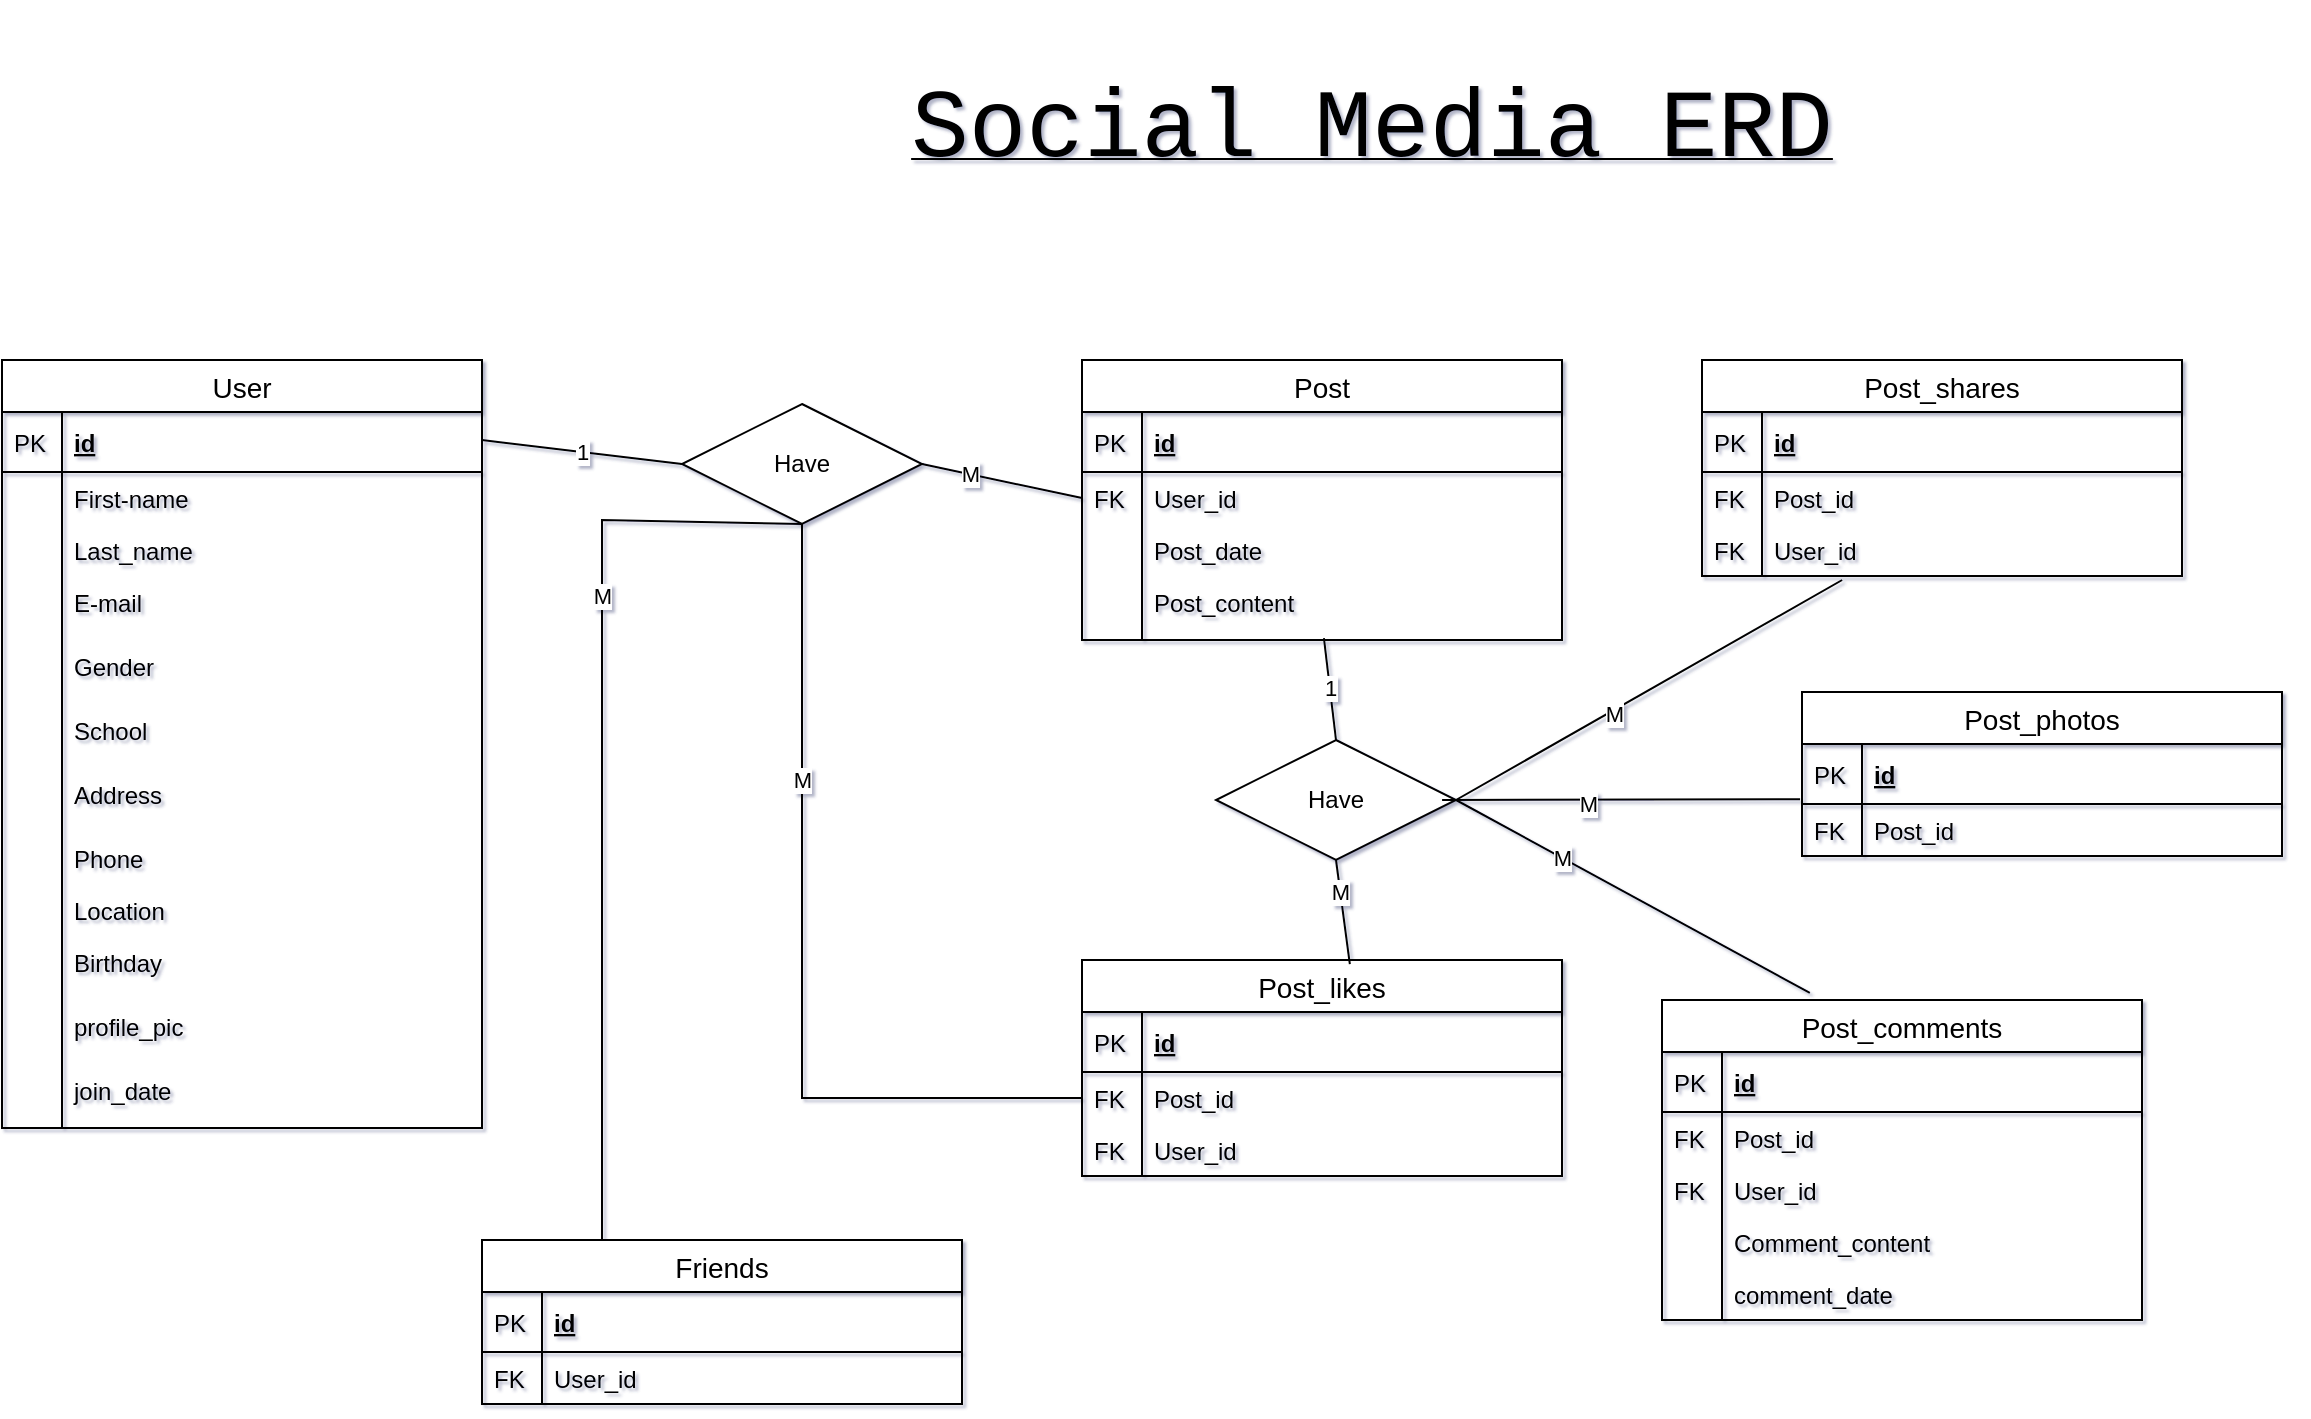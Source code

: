 <mxfile>
    <diagram id="C5RBs43oDa-KdzZeNtuy" name="Page-1">
        <mxGraphModel dx="752" dy="461" grid="1" gridSize="10" guides="1" tooltips="1" connect="1" arrows="1" fold="1" page="1" pageScale="1" pageWidth="1654" pageHeight="1169" background="none" math="0" shadow="1">
            <root>
                <mxCell id="WIyWlLk6GJQsqaUBKTNV-0"/>
                <mxCell id="WIyWlLk6GJQsqaUBKTNV-1" parent="WIyWlLk6GJQsqaUBKTNV-0"/>
                <mxCell id="cUH7ViAE487IHyMhnCrd-24" value="&lt;font style=&quot;font-size: 48px&quot; face=&quot;Courier New&quot;&gt;Social Media ERD&lt;/font&gt;" style="text;html=1;strokeColor=none;fillColor=none;align=center;verticalAlign=middle;whiteSpace=wrap;rounded=0;fontStyle=4" parent="WIyWlLk6GJQsqaUBKTNV-1" vertex="1">
                    <mxGeometry x="320" y="40" width="930" height="130" as="geometry"/>
                </mxCell>
                <mxCell id="cUH7ViAE487IHyMhnCrd-27" value="User" style="swimlane;fontStyle=0;childLayout=stackLayout;horizontal=1;startSize=26;horizontalStack=0;resizeParent=1;resizeParentMax=0;resizeLast=0;collapsible=1;marginBottom=0;align=center;fontSize=14;" parent="WIyWlLk6GJQsqaUBKTNV-1" vertex="1">
                    <mxGeometry x="100" y="220" width="240" height="384" as="geometry">
                        <mxRectangle x="140" y="240" width="70" height="26" as="alternateBounds"/>
                    </mxGeometry>
                </mxCell>
                <mxCell id="cUH7ViAE487IHyMhnCrd-28" value="id" style="shape=partialRectangle;top=0;left=0;right=0;bottom=1;align=left;verticalAlign=middle;fillColor=none;spacingLeft=34;spacingRight=4;overflow=hidden;rotatable=0;points=[[0,0.5],[1,0.5]];portConstraint=eastwest;dropTarget=0;fontStyle=5;fontSize=12;" parent="cUH7ViAE487IHyMhnCrd-27" vertex="1">
                    <mxGeometry y="26" width="240" height="30" as="geometry"/>
                </mxCell>
                <mxCell id="cUH7ViAE487IHyMhnCrd-29" value="PK" style="shape=partialRectangle;top=0;left=0;bottom=0;fillColor=none;align=left;verticalAlign=middle;spacingLeft=4;spacingRight=4;overflow=hidden;rotatable=0;points=[];portConstraint=eastwest;part=1;fontSize=12;" parent="cUH7ViAE487IHyMhnCrd-28" vertex="1" connectable="0">
                    <mxGeometry width="30" height="30" as="geometry"/>
                </mxCell>
                <mxCell id="cUH7ViAE487IHyMhnCrd-30" value="First-name" style="shape=partialRectangle;top=0;left=0;right=0;bottom=0;align=left;verticalAlign=top;fillColor=none;spacingLeft=34;spacingRight=4;overflow=hidden;rotatable=0;points=[[0,0.5],[1,0.5]];portConstraint=eastwest;dropTarget=0;fontSize=12;" parent="cUH7ViAE487IHyMhnCrd-27" vertex="1">
                    <mxGeometry y="56" width="240" height="26" as="geometry"/>
                </mxCell>
                <mxCell id="cUH7ViAE487IHyMhnCrd-31" value="" style="shape=partialRectangle;top=0;left=0;bottom=0;fillColor=none;align=left;verticalAlign=top;spacingLeft=4;spacingRight=4;overflow=hidden;rotatable=0;points=[];portConstraint=eastwest;part=1;fontSize=12;" parent="cUH7ViAE487IHyMhnCrd-30" vertex="1" connectable="0">
                    <mxGeometry width="30" height="26" as="geometry"/>
                </mxCell>
                <mxCell id="cUH7ViAE487IHyMhnCrd-32" value="Last_name" style="shape=partialRectangle;top=0;left=0;right=0;bottom=0;align=left;verticalAlign=top;fillColor=none;spacingLeft=34;spacingRight=4;overflow=hidden;rotatable=0;points=[[0,0.5],[1,0.5]];portConstraint=eastwest;dropTarget=0;fontSize=12;" parent="cUH7ViAE487IHyMhnCrd-27" vertex="1">
                    <mxGeometry y="82" width="240" height="26" as="geometry"/>
                </mxCell>
                <mxCell id="cUH7ViAE487IHyMhnCrd-33" value="" style="shape=partialRectangle;top=0;left=0;bottom=0;fillColor=none;align=left;verticalAlign=top;spacingLeft=4;spacingRight=4;overflow=hidden;rotatable=0;points=[];portConstraint=eastwest;part=1;fontSize=12;" parent="cUH7ViAE487IHyMhnCrd-32" vertex="1" connectable="0">
                    <mxGeometry width="30" height="26" as="geometry"/>
                </mxCell>
                <mxCell id="cUH7ViAE487IHyMhnCrd-34" value="E-mail" style="shape=partialRectangle;top=0;left=0;right=0;bottom=0;align=left;verticalAlign=top;fillColor=none;spacingLeft=34;spacingRight=4;overflow=hidden;rotatable=0;points=[[0,0.5],[1,0.5]];portConstraint=eastwest;dropTarget=0;fontSize=12;" parent="cUH7ViAE487IHyMhnCrd-27" vertex="1">
                    <mxGeometry y="108" width="240" height="32" as="geometry"/>
                </mxCell>
                <mxCell id="cUH7ViAE487IHyMhnCrd-35" value="" style="shape=partialRectangle;top=0;left=0;bottom=0;fillColor=none;align=left;verticalAlign=top;spacingLeft=4;spacingRight=4;overflow=hidden;rotatable=0;points=[];portConstraint=eastwest;part=1;fontSize=12;" parent="cUH7ViAE487IHyMhnCrd-34" vertex="1" connectable="0">
                    <mxGeometry width="30" height="32" as="geometry"/>
                </mxCell>
                <mxCell id="cUH7ViAE487IHyMhnCrd-46" value="Gender" style="shape=partialRectangle;top=0;left=0;right=0;bottom=0;align=left;verticalAlign=top;fillColor=none;spacingLeft=34;spacingRight=4;overflow=hidden;rotatable=0;points=[[0,0.5],[1,0.5]];portConstraint=eastwest;dropTarget=0;fontSize=12;" parent="cUH7ViAE487IHyMhnCrd-27" vertex="1">
                    <mxGeometry y="140" width="240" height="32" as="geometry"/>
                </mxCell>
                <mxCell id="cUH7ViAE487IHyMhnCrd-47" value="" style="shape=partialRectangle;top=0;left=0;bottom=0;fillColor=none;align=left;verticalAlign=top;spacingLeft=4;spacingRight=4;overflow=hidden;rotatable=0;points=[];portConstraint=eastwest;part=1;fontSize=12;" parent="cUH7ViAE487IHyMhnCrd-46" vertex="1" connectable="0">
                    <mxGeometry width="30" height="32" as="geometry"/>
                </mxCell>
                <mxCell id="cUH7ViAE487IHyMhnCrd-44" value="School" style="shape=partialRectangle;top=0;left=0;right=0;bottom=0;align=left;verticalAlign=top;fillColor=none;spacingLeft=34;spacingRight=4;overflow=hidden;rotatable=0;points=[[0,0.5],[1,0.5]];portConstraint=eastwest;dropTarget=0;fontSize=12;" parent="cUH7ViAE487IHyMhnCrd-27" vertex="1">
                    <mxGeometry y="172" width="240" height="32" as="geometry"/>
                </mxCell>
                <mxCell id="cUH7ViAE487IHyMhnCrd-45" value="" style="shape=partialRectangle;top=0;left=0;bottom=0;fillColor=none;align=left;verticalAlign=top;spacingLeft=4;spacingRight=4;overflow=hidden;rotatable=0;points=[];portConstraint=eastwest;part=1;fontSize=12;" parent="cUH7ViAE487IHyMhnCrd-44" vertex="1" connectable="0">
                    <mxGeometry width="30" height="32" as="geometry"/>
                </mxCell>
                <mxCell id="cUH7ViAE487IHyMhnCrd-42" value="Address" style="shape=partialRectangle;top=0;left=0;right=0;bottom=0;align=left;verticalAlign=top;fillColor=none;spacingLeft=34;spacingRight=4;overflow=hidden;rotatable=0;points=[[0,0.5],[1,0.5]];portConstraint=eastwest;dropTarget=0;fontSize=12;" parent="cUH7ViAE487IHyMhnCrd-27" vertex="1">
                    <mxGeometry y="204" width="240" height="32" as="geometry"/>
                </mxCell>
                <mxCell id="cUH7ViAE487IHyMhnCrd-43" value="" style="shape=partialRectangle;top=0;left=0;bottom=0;fillColor=none;align=left;verticalAlign=top;spacingLeft=4;spacingRight=4;overflow=hidden;rotatable=0;points=[];portConstraint=eastwest;part=1;fontSize=12;" parent="cUH7ViAE487IHyMhnCrd-42" vertex="1" connectable="0">
                    <mxGeometry width="30" height="32" as="geometry"/>
                </mxCell>
                <mxCell id="cUH7ViAE487IHyMhnCrd-54" value="Phone" style="shape=partialRectangle;top=0;left=0;right=0;bottom=0;align=left;verticalAlign=top;fillColor=none;spacingLeft=34;spacingRight=4;overflow=hidden;rotatable=0;points=[[0,0.5],[1,0.5]];portConstraint=eastwest;dropTarget=0;fontSize=12;" parent="cUH7ViAE487IHyMhnCrd-27" vertex="1">
                    <mxGeometry y="236" width="240" height="26" as="geometry"/>
                </mxCell>
                <mxCell id="cUH7ViAE487IHyMhnCrd-55" value="" style="shape=partialRectangle;top=0;left=0;bottom=0;fillColor=none;align=left;verticalAlign=top;spacingLeft=4;spacingRight=4;overflow=hidden;rotatable=0;points=[];portConstraint=eastwest;part=1;fontSize=12;" parent="cUH7ViAE487IHyMhnCrd-54" vertex="1" connectable="0">
                    <mxGeometry width="30" height="26" as="geometry"/>
                </mxCell>
                <mxCell id="cUH7ViAE487IHyMhnCrd-56" value="Location" style="shape=partialRectangle;top=0;left=0;right=0;bottom=0;align=left;verticalAlign=top;fillColor=none;spacingLeft=34;spacingRight=4;overflow=hidden;rotatable=0;points=[[0,0.5],[1,0.5]];portConstraint=eastwest;dropTarget=0;fontSize=12;" parent="cUH7ViAE487IHyMhnCrd-27" vertex="1">
                    <mxGeometry y="262" width="240" height="26" as="geometry"/>
                </mxCell>
                <mxCell id="cUH7ViAE487IHyMhnCrd-57" value="" style="shape=partialRectangle;top=0;left=0;bottom=0;fillColor=none;align=left;verticalAlign=top;spacingLeft=4;spacingRight=4;overflow=hidden;rotatable=0;points=[];portConstraint=eastwest;part=1;fontSize=12;" parent="cUH7ViAE487IHyMhnCrd-56" vertex="1" connectable="0">
                    <mxGeometry width="30" height="26" as="geometry"/>
                </mxCell>
                <mxCell id="cUH7ViAE487IHyMhnCrd-58" value="Birthday" style="shape=partialRectangle;top=0;left=0;right=0;bottom=0;align=left;verticalAlign=top;fillColor=none;spacingLeft=34;spacingRight=4;overflow=hidden;rotatable=0;points=[[0,0.5],[1,0.5]];portConstraint=eastwest;dropTarget=0;fontSize=12;" parent="cUH7ViAE487IHyMhnCrd-27" vertex="1">
                    <mxGeometry y="288" width="240" height="32" as="geometry"/>
                </mxCell>
                <mxCell id="cUH7ViAE487IHyMhnCrd-59" value="" style="shape=partialRectangle;top=0;left=0;bottom=0;fillColor=none;align=left;verticalAlign=top;spacingLeft=4;spacingRight=4;overflow=hidden;rotatable=0;points=[];portConstraint=eastwest;part=1;fontSize=12;" parent="cUH7ViAE487IHyMhnCrd-58" vertex="1" connectable="0">
                    <mxGeometry width="30" height="32.0" as="geometry"/>
                </mxCell>
                <mxCell id="cUH7ViAE487IHyMhnCrd-157" value="profile_pic" style="shape=partialRectangle;top=0;left=0;right=0;bottom=0;align=left;verticalAlign=top;fillColor=none;spacingLeft=34;spacingRight=4;overflow=hidden;rotatable=0;points=[[0,0.5],[1,0.5]];portConstraint=eastwest;dropTarget=0;fontSize=12;" parent="cUH7ViAE487IHyMhnCrd-27" vertex="1">
                    <mxGeometry y="320" width="240" height="32" as="geometry"/>
                </mxCell>
                <mxCell id="cUH7ViAE487IHyMhnCrd-158" value="" style="shape=partialRectangle;top=0;left=0;bottom=0;fillColor=none;align=left;verticalAlign=top;spacingLeft=4;spacingRight=4;overflow=hidden;rotatable=0;points=[];portConstraint=eastwest;part=1;fontSize=12;" parent="cUH7ViAE487IHyMhnCrd-157" vertex="1" connectable="0">
                    <mxGeometry width="30" height="32.0" as="geometry"/>
                </mxCell>
                <mxCell id="0" value="join_date" style="shape=partialRectangle;top=0;left=0;right=0;bottom=0;align=left;verticalAlign=top;fillColor=none;spacingLeft=34;spacingRight=4;overflow=hidden;rotatable=0;points=[[0,0.5],[1,0.5]];portConstraint=eastwest;dropTarget=0;fontSize=12;" vertex="1" parent="cUH7ViAE487IHyMhnCrd-27">
                    <mxGeometry y="352" width="240" height="32" as="geometry"/>
                </mxCell>
                <mxCell id="1" value="" style="shape=partialRectangle;top=0;left=0;bottom=0;fillColor=none;align=left;verticalAlign=top;spacingLeft=4;spacingRight=4;overflow=hidden;rotatable=0;points=[];portConstraint=eastwest;part=1;fontSize=12;" vertex="1" connectable="0" parent="0">
                    <mxGeometry width="30" height="32.0" as="geometry"/>
                </mxCell>
                <mxCell id="cUH7ViAE487IHyMhnCrd-60" value="Post" style="swimlane;fontStyle=0;childLayout=stackLayout;horizontal=1;startSize=26;horizontalStack=0;resizeParent=1;resizeParentMax=0;resizeLast=0;collapsible=1;marginBottom=0;align=center;fontSize=14;" parent="WIyWlLk6GJQsqaUBKTNV-1" vertex="1">
                    <mxGeometry x="640" y="220" width="240" height="140" as="geometry">
                        <mxRectangle x="140" y="240" width="70" height="26" as="alternateBounds"/>
                    </mxGeometry>
                </mxCell>
                <mxCell id="cUH7ViAE487IHyMhnCrd-61" value="id" style="shape=partialRectangle;top=0;left=0;right=0;bottom=1;align=left;verticalAlign=middle;fillColor=none;spacingLeft=34;spacingRight=4;overflow=hidden;rotatable=0;points=[[0,0.5],[1,0.5]];portConstraint=eastwest;dropTarget=0;fontStyle=5;fontSize=12;" parent="cUH7ViAE487IHyMhnCrd-60" vertex="1">
                    <mxGeometry y="26" width="240" height="30" as="geometry"/>
                </mxCell>
                <mxCell id="cUH7ViAE487IHyMhnCrd-62" value="PK" style="shape=partialRectangle;top=0;left=0;bottom=0;fillColor=none;align=left;verticalAlign=middle;spacingLeft=4;spacingRight=4;overflow=hidden;rotatable=0;points=[];portConstraint=eastwest;part=1;fontSize=12;" parent="cUH7ViAE487IHyMhnCrd-61" vertex="1" connectable="0">
                    <mxGeometry width="30" height="30" as="geometry"/>
                </mxCell>
                <mxCell id="cUH7ViAE487IHyMhnCrd-63" value="User_id" style="shape=partialRectangle;top=0;left=0;right=0;bottom=0;align=left;verticalAlign=top;fillColor=none;spacingLeft=34;spacingRight=4;overflow=hidden;rotatable=0;points=[[0,0.5],[1,0.5]];portConstraint=eastwest;dropTarget=0;fontSize=12;" parent="cUH7ViAE487IHyMhnCrd-60" vertex="1">
                    <mxGeometry y="56" width="240" height="26" as="geometry"/>
                </mxCell>
                <mxCell id="cUH7ViAE487IHyMhnCrd-64" value="FK" style="shape=partialRectangle;top=0;left=0;bottom=0;fillColor=none;align=left;verticalAlign=top;spacingLeft=4;spacingRight=4;overflow=hidden;rotatable=0;points=[];portConstraint=eastwest;part=1;fontSize=12;" parent="cUH7ViAE487IHyMhnCrd-63" vertex="1" connectable="0">
                    <mxGeometry width="30" height="26" as="geometry"/>
                </mxCell>
                <mxCell id="cUH7ViAE487IHyMhnCrd-65" value="Post_date" style="shape=partialRectangle;top=0;left=0;right=0;bottom=0;align=left;verticalAlign=top;fillColor=none;spacingLeft=34;spacingRight=4;overflow=hidden;rotatable=0;points=[[0,0.5],[1,0.5]];portConstraint=eastwest;dropTarget=0;fontSize=12;" parent="cUH7ViAE487IHyMhnCrd-60" vertex="1">
                    <mxGeometry y="82" width="240" height="26" as="geometry"/>
                </mxCell>
                <mxCell id="cUH7ViAE487IHyMhnCrd-66" value="" style="shape=partialRectangle;top=0;left=0;bottom=0;fillColor=none;align=left;verticalAlign=top;spacingLeft=4;spacingRight=4;overflow=hidden;rotatable=0;points=[];portConstraint=eastwest;part=1;fontSize=12;" parent="cUH7ViAE487IHyMhnCrd-65" vertex="1" connectable="0">
                    <mxGeometry width="30" height="26" as="geometry"/>
                </mxCell>
                <mxCell id="cUH7ViAE487IHyMhnCrd-67" value="Post_content" style="shape=partialRectangle;top=0;left=0;right=0;bottom=0;align=left;verticalAlign=top;fillColor=none;spacingLeft=34;spacingRight=4;overflow=hidden;rotatable=0;points=[[0,0.5],[1,0.5]];portConstraint=eastwest;dropTarget=0;fontSize=12;" parent="cUH7ViAE487IHyMhnCrd-60" vertex="1">
                    <mxGeometry y="108" width="240" height="32" as="geometry"/>
                </mxCell>
                <mxCell id="cUH7ViAE487IHyMhnCrd-68" value="" style="shape=partialRectangle;top=0;left=0;bottom=0;fillColor=none;align=left;verticalAlign=top;spacingLeft=4;spacingRight=4;overflow=hidden;rotatable=0;points=[];portConstraint=eastwest;part=1;fontSize=12;" parent="cUH7ViAE487IHyMhnCrd-67" vertex="1" connectable="0">
                    <mxGeometry width="30" height="32" as="geometry"/>
                </mxCell>
                <mxCell id="cUH7ViAE487IHyMhnCrd-89" value="Have" style="shape=rhombus;perimeter=rhombusPerimeter;whiteSpace=wrap;html=1;align=center;" parent="WIyWlLk6GJQsqaUBKTNV-1" vertex="1">
                    <mxGeometry x="440" y="242" width="120" height="60" as="geometry"/>
                </mxCell>
                <mxCell id="cUH7ViAE487IHyMhnCrd-90" value="1" style="endArrow=none;html=1;rounded=0;entryX=0;entryY=0.5;entryDx=0;entryDy=0;" parent="WIyWlLk6GJQsqaUBKTNV-1" target="cUH7ViAE487IHyMhnCrd-89" edge="1">
                    <mxGeometry relative="1" as="geometry">
                        <mxPoint x="340" y="260" as="sourcePoint"/>
                        <mxPoint x="430" y="269" as="targetPoint"/>
                    </mxGeometry>
                </mxCell>
                <mxCell id="cUH7ViAE487IHyMhnCrd-92" value="" style="endArrow=none;html=1;rounded=0;entryX=0;entryY=0.5;entryDx=0;entryDy=0;exitX=1;exitY=0.5;exitDx=0;exitDy=0;" parent="WIyWlLk6GJQsqaUBKTNV-1" source="cUH7ViAE487IHyMhnCrd-89" target="cUH7ViAE487IHyMhnCrd-63" edge="1">
                    <mxGeometry relative="1" as="geometry">
                        <mxPoint x="560" y="270" as="sourcePoint"/>
                        <mxPoint x="720" y="270" as="targetPoint"/>
                    </mxGeometry>
                </mxCell>
                <mxCell id="cUH7ViAE487IHyMhnCrd-93" value="M" style="edgeLabel;html=1;align=center;verticalAlign=middle;resizable=0;points=[];" parent="cUH7ViAE487IHyMhnCrd-92" vertex="1" connectable="0">
                    <mxGeometry x="-0.401" relative="1" as="geometry">
                        <mxPoint as="offset"/>
                    </mxGeometry>
                </mxCell>
                <mxCell id="cUH7ViAE487IHyMhnCrd-94" value="Post_likes" style="swimlane;fontStyle=0;childLayout=stackLayout;horizontal=1;startSize=26;horizontalStack=0;resizeParent=1;resizeParentMax=0;resizeLast=0;collapsible=1;marginBottom=0;align=center;fontSize=14;" parent="WIyWlLk6GJQsqaUBKTNV-1" vertex="1">
                    <mxGeometry x="640" y="520" width="240" height="108" as="geometry">
                        <mxRectangle x="140" y="240" width="70" height="26" as="alternateBounds"/>
                    </mxGeometry>
                </mxCell>
                <mxCell id="cUH7ViAE487IHyMhnCrd-95" value="id" style="shape=partialRectangle;top=0;left=0;right=0;bottom=1;align=left;verticalAlign=middle;fillColor=none;spacingLeft=34;spacingRight=4;overflow=hidden;rotatable=0;points=[[0,0.5],[1,0.5]];portConstraint=eastwest;dropTarget=0;fontStyle=5;fontSize=12;" parent="cUH7ViAE487IHyMhnCrd-94" vertex="1">
                    <mxGeometry y="26" width="240" height="30" as="geometry"/>
                </mxCell>
                <mxCell id="cUH7ViAE487IHyMhnCrd-96" value="PK" style="shape=partialRectangle;top=0;left=0;bottom=0;fillColor=none;align=left;verticalAlign=middle;spacingLeft=4;spacingRight=4;overflow=hidden;rotatable=0;points=[];portConstraint=eastwest;part=1;fontSize=12;" parent="cUH7ViAE487IHyMhnCrd-95" vertex="1" connectable="0">
                    <mxGeometry width="30" height="30" as="geometry"/>
                </mxCell>
                <mxCell id="cUH7ViAE487IHyMhnCrd-97" value="Post_id" style="shape=partialRectangle;top=0;left=0;right=0;bottom=0;align=left;verticalAlign=top;fillColor=none;spacingLeft=34;spacingRight=4;overflow=hidden;rotatable=0;points=[[0,0.5],[1,0.5]];portConstraint=eastwest;dropTarget=0;fontSize=12;" parent="cUH7ViAE487IHyMhnCrd-94" vertex="1">
                    <mxGeometry y="56" width="240" height="26" as="geometry"/>
                </mxCell>
                <mxCell id="cUH7ViAE487IHyMhnCrd-98" value="FK" style="shape=partialRectangle;top=0;left=0;bottom=0;fillColor=none;align=left;verticalAlign=top;spacingLeft=4;spacingRight=4;overflow=hidden;rotatable=0;points=[];portConstraint=eastwest;part=1;fontSize=12;" parent="cUH7ViAE487IHyMhnCrd-97" vertex="1" connectable="0">
                    <mxGeometry width="30" height="26" as="geometry"/>
                </mxCell>
                <mxCell id="cUH7ViAE487IHyMhnCrd-99" value="User_id" style="shape=partialRectangle;top=0;left=0;right=0;bottom=0;align=left;verticalAlign=top;fillColor=none;spacingLeft=34;spacingRight=4;overflow=hidden;rotatable=0;points=[[0,0.5],[1,0.5]];portConstraint=eastwest;dropTarget=0;fontSize=12;" parent="cUH7ViAE487IHyMhnCrd-94" vertex="1">
                    <mxGeometry y="82" width="240" height="26" as="geometry"/>
                </mxCell>
                <mxCell id="cUH7ViAE487IHyMhnCrd-100" value="FK" style="shape=partialRectangle;top=0;left=0;bottom=0;fillColor=none;align=left;verticalAlign=top;spacingLeft=4;spacingRight=4;overflow=hidden;rotatable=0;points=[];portConstraint=eastwest;part=1;fontSize=12;" parent="cUH7ViAE487IHyMhnCrd-99" vertex="1" connectable="0">
                    <mxGeometry width="30" height="26" as="geometry"/>
                </mxCell>
                <mxCell id="cUH7ViAE487IHyMhnCrd-103" value="Have" style="shape=rhombus;perimeter=rhombusPerimeter;whiteSpace=wrap;html=1;align=center;" parent="WIyWlLk6GJQsqaUBKTNV-1" vertex="1">
                    <mxGeometry x="707" y="410" width="120" height="60" as="geometry"/>
                </mxCell>
                <mxCell id="cUH7ViAE487IHyMhnCrd-104" value="1" style="endArrow=none;html=1;rounded=0;entryX=0.5;entryY=0;entryDx=0;entryDy=0;exitX=0.504;exitY=0.969;exitDx=0;exitDy=0;exitPerimeter=0;" parent="WIyWlLk6GJQsqaUBKTNV-1" source="cUH7ViAE487IHyMhnCrd-67" target="cUH7ViAE487IHyMhnCrd-103" edge="1">
                    <mxGeometry relative="1" as="geometry">
                        <mxPoint x="770" y="398" as="sourcePoint"/>
                        <mxPoint x="870" y="410" as="targetPoint"/>
                    </mxGeometry>
                </mxCell>
                <mxCell id="cUH7ViAE487IHyMhnCrd-105" value="" style="endArrow=none;html=1;rounded=0;entryX=0.558;entryY=0.019;entryDx=0;entryDy=0;exitX=0.5;exitY=1;exitDx=0;exitDy=0;entryPerimeter=0;" parent="WIyWlLk6GJQsqaUBKTNV-1" source="cUH7ViAE487IHyMhnCrd-103" target="cUH7ViAE487IHyMhnCrd-94" edge="1">
                    <mxGeometry relative="1" as="geometry">
                        <mxPoint x="770" y="470" as="sourcePoint"/>
                        <mxPoint x="850" y="487" as="targetPoint"/>
                    </mxGeometry>
                </mxCell>
                <mxCell id="cUH7ViAE487IHyMhnCrd-106" value="M" style="edgeLabel;html=1;align=center;verticalAlign=middle;resizable=0;points=[];" parent="cUH7ViAE487IHyMhnCrd-105" vertex="1" connectable="0">
                    <mxGeometry x="-0.401" relative="1" as="geometry">
                        <mxPoint as="offset"/>
                    </mxGeometry>
                </mxCell>
                <mxCell id="cUH7ViAE487IHyMhnCrd-109" value="" style="endArrow=none;html=1;rounded=0;entryX=0;entryY=0.5;entryDx=0;entryDy=0;exitX=0.5;exitY=1;exitDx=0;exitDy=0;" parent="WIyWlLk6GJQsqaUBKTNV-1" source="cUH7ViAE487IHyMhnCrd-89" target="cUH7ViAE487IHyMhnCrd-97" edge="1">
                    <mxGeometry relative="1" as="geometry">
                        <mxPoint x="490" y="410" as="sourcePoint"/>
                        <mxPoint x="570" y="427" as="targetPoint"/>
                        <Array as="points">
                            <mxPoint x="500" y="589"/>
                        </Array>
                    </mxGeometry>
                </mxCell>
                <mxCell id="cUH7ViAE487IHyMhnCrd-110" value="M" style="edgeLabel;html=1;align=center;verticalAlign=middle;resizable=0;points=[];" parent="cUH7ViAE487IHyMhnCrd-109" vertex="1" connectable="0">
                    <mxGeometry x="-0.401" relative="1" as="geometry">
                        <mxPoint as="offset"/>
                    </mxGeometry>
                </mxCell>
                <mxCell id="cUH7ViAE487IHyMhnCrd-121" value="" style="endArrow=none;html=1;rounded=0;entryX=0.308;entryY=-0.022;entryDx=0;entryDy=0;entryPerimeter=0;exitX=1;exitY=0.5;exitDx=0;exitDy=0;" parent="WIyWlLk6GJQsqaUBKTNV-1" source="cUH7ViAE487IHyMhnCrd-103" target="cUH7ViAE487IHyMhnCrd-111" edge="1">
                    <mxGeometry relative="1" as="geometry">
                        <mxPoint x="830" y="440" as="sourcePoint"/>
                        <mxPoint x="783.92" y="532.052" as="targetPoint"/>
                        <Array as="points"/>
                    </mxGeometry>
                </mxCell>
                <mxCell id="cUH7ViAE487IHyMhnCrd-122" value="M" style="edgeLabel;html=1;align=center;verticalAlign=middle;resizable=0;points=[];" parent="cUH7ViAE487IHyMhnCrd-121" vertex="1" connectable="0">
                    <mxGeometry x="-0.401" relative="1" as="geometry">
                        <mxPoint as="offset"/>
                    </mxGeometry>
                </mxCell>
                <mxCell id="cUH7ViAE487IHyMhnCrd-111" value="Post_comments" style="swimlane;fontStyle=0;childLayout=stackLayout;horizontal=1;startSize=26;horizontalStack=0;resizeParent=1;resizeParentMax=0;resizeLast=0;collapsible=1;marginBottom=0;align=center;fontSize=14;" parent="WIyWlLk6GJQsqaUBKTNV-1" vertex="1">
                    <mxGeometry x="930" y="540" width="240" height="160" as="geometry">
                        <mxRectangle x="140" y="240" width="70" height="26" as="alternateBounds"/>
                    </mxGeometry>
                </mxCell>
                <mxCell id="cUH7ViAE487IHyMhnCrd-112" value="id" style="shape=partialRectangle;top=0;left=0;right=0;bottom=1;align=left;verticalAlign=middle;fillColor=none;spacingLeft=34;spacingRight=4;overflow=hidden;rotatable=0;points=[[0,0.5],[1,0.5]];portConstraint=eastwest;dropTarget=0;fontStyle=5;fontSize=12;" parent="cUH7ViAE487IHyMhnCrd-111" vertex="1">
                    <mxGeometry y="26" width="240" height="30" as="geometry"/>
                </mxCell>
                <mxCell id="cUH7ViAE487IHyMhnCrd-113" value="PK" style="shape=partialRectangle;top=0;left=0;bottom=0;fillColor=none;align=left;verticalAlign=middle;spacingLeft=4;spacingRight=4;overflow=hidden;rotatable=0;points=[];portConstraint=eastwest;part=1;fontSize=12;" parent="cUH7ViAE487IHyMhnCrd-112" vertex="1" connectable="0">
                    <mxGeometry width="30" height="30" as="geometry"/>
                </mxCell>
                <mxCell id="cUH7ViAE487IHyMhnCrd-114" value="Post_id" style="shape=partialRectangle;top=0;left=0;right=0;bottom=0;align=left;verticalAlign=top;fillColor=none;spacingLeft=34;spacingRight=4;overflow=hidden;rotatable=0;points=[[0,0.5],[1,0.5]];portConstraint=eastwest;dropTarget=0;fontSize=12;" parent="cUH7ViAE487IHyMhnCrd-111" vertex="1">
                    <mxGeometry y="56" width="240" height="26" as="geometry"/>
                </mxCell>
                <mxCell id="cUH7ViAE487IHyMhnCrd-115" value="FK" style="shape=partialRectangle;top=0;left=0;bottom=0;fillColor=none;align=left;verticalAlign=top;spacingLeft=4;spacingRight=4;overflow=hidden;rotatable=0;points=[];portConstraint=eastwest;part=1;fontSize=12;" parent="cUH7ViAE487IHyMhnCrd-114" vertex="1" connectable="0">
                    <mxGeometry width="30" height="26" as="geometry"/>
                </mxCell>
                <mxCell id="cUH7ViAE487IHyMhnCrd-116" value="User_id" style="shape=partialRectangle;top=0;left=0;right=0;bottom=0;align=left;verticalAlign=top;fillColor=none;spacingLeft=34;spacingRight=4;overflow=hidden;rotatable=0;points=[[0,0.5],[1,0.5]];portConstraint=eastwest;dropTarget=0;fontSize=12;" parent="cUH7ViAE487IHyMhnCrd-111" vertex="1">
                    <mxGeometry y="82" width="240" height="26" as="geometry"/>
                </mxCell>
                <mxCell id="cUH7ViAE487IHyMhnCrd-117" value="FK" style="shape=partialRectangle;top=0;left=0;bottom=0;fillColor=none;align=left;verticalAlign=top;spacingLeft=4;spacingRight=4;overflow=hidden;rotatable=0;points=[];portConstraint=eastwest;part=1;fontSize=12;" parent="cUH7ViAE487IHyMhnCrd-116" vertex="1" connectable="0">
                    <mxGeometry width="30" height="26" as="geometry"/>
                </mxCell>
                <mxCell id="cUH7ViAE487IHyMhnCrd-118" value="Comment_content" style="shape=partialRectangle;top=0;left=0;right=0;bottom=0;align=left;verticalAlign=top;fillColor=none;spacingLeft=34;spacingRight=4;overflow=hidden;rotatable=0;points=[[0,0.5],[1,0.5]];portConstraint=eastwest;dropTarget=0;fontSize=12;" parent="cUH7ViAE487IHyMhnCrd-111" vertex="1">
                    <mxGeometry y="108" width="240" height="26" as="geometry"/>
                </mxCell>
                <mxCell id="cUH7ViAE487IHyMhnCrd-119" value="" style="shape=partialRectangle;top=0;left=0;bottom=0;fillColor=none;align=left;verticalAlign=top;spacingLeft=4;spacingRight=4;overflow=hidden;rotatable=0;points=[];portConstraint=eastwest;part=1;fontSize=12;" parent="cUH7ViAE487IHyMhnCrd-118" vertex="1" connectable="0">
                    <mxGeometry width="30" height="26" as="geometry"/>
                </mxCell>
                <mxCell id="cUH7ViAE487IHyMhnCrd-159" value="comment_date" style="shape=partialRectangle;top=0;left=0;right=0;bottom=0;align=left;verticalAlign=top;fillColor=none;spacingLeft=34;spacingRight=4;overflow=hidden;rotatable=0;points=[[0,0.5],[1,0.5]];portConstraint=eastwest;dropTarget=0;fontSize=12;" parent="cUH7ViAE487IHyMhnCrd-111" vertex="1">
                    <mxGeometry y="134" width="240" height="26" as="geometry"/>
                </mxCell>
                <mxCell id="cUH7ViAE487IHyMhnCrd-160" value="" style="shape=partialRectangle;top=0;left=0;bottom=0;fillColor=none;align=left;verticalAlign=top;spacingLeft=4;spacingRight=4;overflow=hidden;rotatable=0;points=[];portConstraint=eastwest;part=1;fontSize=12;" parent="cUH7ViAE487IHyMhnCrd-159" vertex="1" connectable="0">
                    <mxGeometry width="30" height="26" as="geometry"/>
                </mxCell>
                <mxCell id="cUH7ViAE487IHyMhnCrd-126" value="Post_shares" style="swimlane;fontStyle=0;childLayout=stackLayout;horizontal=1;startSize=26;horizontalStack=0;resizeParent=1;resizeParentMax=0;resizeLast=0;collapsible=1;marginBottom=0;align=center;fontSize=14;" parent="WIyWlLk6GJQsqaUBKTNV-1" vertex="1">
                    <mxGeometry x="950" y="220" width="240" height="108" as="geometry">
                        <mxRectangle x="140" y="240" width="70" height="26" as="alternateBounds"/>
                    </mxGeometry>
                </mxCell>
                <mxCell id="cUH7ViAE487IHyMhnCrd-127" value="id" style="shape=partialRectangle;top=0;left=0;right=0;bottom=1;align=left;verticalAlign=middle;fillColor=none;spacingLeft=34;spacingRight=4;overflow=hidden;rotatable=0;points=[[0,0.5],[1,0.5]];portConstraint=eastwest;dropTarget=0;fontStyle=5;fontSize=12;" parent="cUH7ViAE487IHyMhnCrd-126" vertex="1">
                    <mxGeometry y="26" width="240" height="30" as="geometry"/>
                </mxCell>
                <mxCell id="cUH7ViAE487IHyMhnCrd-128" value="PK" style="shape=partialRectangle;top=0;left=0;bottom=0;fillColor=none;align=left;verticalAlign=middle;spacingLeft=4;spacingRight=4;overflow=hidden;rotatable=0;points=[];portConstraint=eastwest;part=1;fontSize=12;" parent="cUH7ViAE487IHyMhnCrd-127" vertex="1" connectable="0">
                    <mxGeometry width="30" height="30" as="geometry"/>
                </mxCell>
                <mxCell id="cUH7ViAE487IHyMhnCrd-129" value="Post_id" style="shape=partialRectangle;top=0;left=0;right=0;bottom=0;align=left;verticalAlign=top;fillColor=none;spacingLeft=34;spacingRight=4;overflow=hidden;rotatable=0;points=[[0,0.5],[1,0.5]];portConstraint=eastwest;dropTarget=0;fontSize=12;" parent="cUH7ViAE487IHyMhnCrd-126" vertex="1">
                    <mxGeometry y="56" width="240" height="26" as="geometry"/>
                </mxCell>
                <mxCell id="cUH7ViAE487IHyMhnCrd-130" value="FK" style="shape=partialRectangle;top=0;left=0;bottom=0;fillColor=none;align=left;verticalAlign=top;spacingLeft=4;spacingRight=4;overflow=hidden;rotatable=0;points=[];portConstraint=eastwest;part=1;fontSize=12;" parent="cUH7ViAE487IHyMhnCrd-129" vertex="1" connectable="0">
                    <mxGeometry width="30" height="26" as="geometry"/>
                </mxCell>
                <mxCell id="cUH7ViAE487IHyMhnCrd-131" value="User_id" style="shape=partialRectangle;top=0;left=0;right=0;bottom=0;align=left;verticalAlign=top;fillColor=none;spacingLeft=34;spacingRight=4;overflow=hidden;rotatable=0;points=[[0,0.5],[1,0.5]];portConstraint=eastwest;dropTarget=0;fontSize=12;" parent="cUH7ViAE487IHyMhnCrd-126" vertex="1">
                    <mxGeometry y="82" width="240" height="26" as="geometry"/>
                </mxCell>
                <mxCell id="cUH7ViAE487IHyMhnCrd-132" value="FK" style="shape=partialRectangle;top=0;left=0;bottom=0;fillColor=none;align=left;verticalAlign=top;spacingLeft=4;spacingRight=4;overflow=hidden;rotatable=0;points=[];portConstraint=eastwest;part=1;fontSize=12;" parent="cUH7ViAE487IHyMhnCrd-131" vertex="1" connectable="0">
                    <mxGeometry width="30" height="26" as="geometry"/>
                </mxCell>
                <mxCell id="cUH7ViAE487IHyMhnCrd-137" value="" style="endArrow=none;html=1;rounded=0;entryX=0.292;entryY=1.077;entryDx=0;entryDy=0;entryPerimeter=0;exitX=1;exitY=0.5;exitDx=0;exitDy=0;" parent="WIyWlLk6GJQsqaUBKTNV-1" source="cUH7ViAE487IHyMhnCrd-103" target="cUH7ViAE487IHyMhnCrd-131" edge="1">
                    <mxGeometry relative="1" as="geometry">
                        <mxPoint x="830" y="440" as="sourcePoint"/>
                        <mxPoint x="1060" y="430" as="targetPoint"/>
                    </mxGeometry>
                </mxCell>
                <mxCell id="cUH7ViAE487IHyMhnCrd-138" value="M" style="edgeLabel;html=1;align=center;verticalAlign=middle;resizable=0;points=[];" parent="cUH7ViAE487IHyMhnCrd-137" vertex="1" connectable="0">
                    <mxGeometry x="-0.188" y="-2" relative="1" as="geometry">
                        <mxPoint as="offset"/>
                    </mxGeometry>
                </mxCell>
                <mxCell id="cUH7ViAE487IHyMhnCrd-139" value="Post_photos" style="swimlane;fontStyle=0;childLayout=stackLayout;horizontal=1;startSize=26;horizontalStack=0;resizeParent=1;resizeParentMax=0;resizeLast=0;collapsible=1;marginBottom=0;align=center;fontSize=14;" parent="WIyWlLk6GJQsqaUBKTNV-1" vertex="1">
                    <mxGeometry x="1000" y="386" width="240" height="82" as="geometry">
                        <mxRectangle x="140" y="240" width="70" height="26" as="alternateBounds"/>
                    </mxGeometry>
                </mxCell>
                <mxCell id="cUH7ViAE487IHyMhnCrd-140" value="id" style="shape=partialRectangle;top=0;left=0;right=0;bottom=1;align=left;verticalAlign=middle;fillColor=none;spacingLeft=34;spacingRight=4;overflow=hidden;rotatable=0;points=[[0,0.5],[1,0.5]];portConstraint=eastwest;dropTarget=0;fontStyle=5;fontSize=12;" parent="cUH7ViAE487IHyMhnCrd-139" vertex="1">
                    <mxGeometry y="26" width="240" height="30" as="geometry"/>
                </mxCell>
                <mxCell id="cUH7ViAE487IHyMhnCrd-141" value="PK" style="shape=partialRectangle;top=0;left=0;bottom=0;fillColor=none;align=left;verticalAlign=middle;spacingLeft=4;spacingRight=4;overflow=hidden;rotatable=0;points=[];portConstraint=eastwest;part=1;fontSize=12;" parent="cUH7ViAE487IHyMhnCrd-140" vertex="1" connectable="0">
                    <mxGeometry width="30" height="30" as="geometry"/>
                </mxCell>
                <mxCell id="cUH7ViAE487IHyMhnCrd-142" value="Post_id" style="shape=partialRectangle;top=0;left=0;right=0;bottom=0;align=left;verticalAlign=top;fillColor=none;spacingLeft=34;spacingRight=4;overflow=hidden;rotatable=0;points=[[0,0.5],[1,0.5]];portConstraint=eastwest;dropTarget=0;fontSize=12;" parent="cUH7ViAE487IHyMhnCrd-139" vertex="1">
                    <mxGeometry y="56" width="240" height="26" as="geometry"/>
                </mxCell>
                <mxCell id="cUH7ViAE487IHyMhnCrd-143" value="FK" style="shape=partialRectangle;top=0;left=0;bottom=0;fillColor=none;align=left;verticalAlign=top;spacingLeft=4;spacingRight=4;overflow=hidden;rotatable=0;points=[];portConstraint=eastwest;part=1;fontSize=12;" parent="cUH7ViAE487IHyMhnCrd-142" vertex="1" connectable="0">
                    <mxGeometry width="30" height="26" as="geometry"/>
                </mxCell>
                <mxCell id="cUH7ViAE487IHyMhnCrd-146" value="" style="endArrow=none;html=1;rounded=0;entryX=-0.004;entryY=-0.093;entryDx=0;entryDy=0;entryPerimeter=0;exitX=0.942;exitY=0.5;exitDx=0;exitDy=0;exitPerimeter=0;" parent="WIyWlLk6GJQsqaUBKTNV-1" source="cUH7ViAE487IHyMhnCrd-103" target="cUH7ViAE487IHyMhnCrd-142" edge="1">
                    <mxGeometry relative="1" as="geometry">
                        <mxPoint x="837" y="450" as="sourcePoint"/>
                        <mxPoint x="1030.08" y="340.002" as="targetPoint"/>
                    </mxGeometry>
                </mxCell>
                <mxCell id="cUH7ViAE487IHyMhnCrd-147" value="M" style="edgeLabel;html=1;align=center;verticalAlign=middle;resizable=0;points=[];" parent="cUH7ViAE487IHyMhnCrd-146" vertex="1" connectable="0">
                    <mxGeometry x="-0.188" y="-2" relative="1" as="geometry">
                        <mxPoint as="offset"/>
                    </mxGeometry>
                </mxCell>
                <mxCell id="cUH7ViAE487IHyMhnCrd-148" value="Friends" style="swimlane;fontStyle=0;childLayout=stackLayout;horizontal=1;startSize=26;horizontalStack=0;resizeParent=1;resizeParentMax=0;resizeLast=0;collapsible=1;marginBottom=0;align=center;fontSize=14;" parent="WIyWlLk6GJQsqaUBKTNV-1" vertex="1">
                    <mxGeometry x="340" y="660" width="240" height="82" as="geometry">
                        <mxRectangle x="140" y="240" width="70" height="26" as="alternateBounds"/>
                    </mxGeometry>
                </mxCell>
                <mxCell id="cUH7ViAE487IHyMhnCrd-149" value="id" style="shape=partialRectangle;top=0;left=0;right=0;bottom=1;align=left;verticalAlign=middle;fillColor=none;spacingLeft=34;spacingRight=4;overflow=hidden;rotatable=0;points=[[0,0.5],[1,0.5]];portConstraint=eastwest;dropTarget=0;fontStyle=5;fontSize=12;" parent="cUH7ViAE487IHyMhnCrd-148" vertex="1">
                    <mxGeometry y="26" width="240" height="30" as="geometry"/>
                </mxCell>
                <mxCell id="cUH7ViAE487IHyMhnCrd-150" value="PK" style="shape=partialRectangle;top=0;left=0;bottom=0;fillColor=none;align=left;verticalAlign=middle;spacingLeft=4;spacingRight=4;overflow=hidden;rotatable=0;points=[];portConstraint=eastwest;part=1;fontSize=12;" parent="cUH7ViAE487IHyMhnCrd-149" vertex="1" connectable="0">
                    <mxGeometry width="30" height="30" as="geometry"/>
                </mxCell>
                <mxCell id="cUH7ViAE487IHyMhnCrd-151" value="User_id" style="shape=partialRectangle;top=0;left=0;right=0;bottom=0;align=left;verticalAlign=top;fillColor=none;spacingLeft=34;spacingRight=4;overflow=hidden;rotatable=0;points=[[0,0.5],[1,0.5]];portConstraint=eastwest;dropTarget=0;fontSize=12;" parent="cUH7ViAE487IHyMhnCrd-148" vertex="1">
                    <mxGeometry y="56" width="240" height="26" as="geometry"/>
                </mxCell>
                <mxCell id="cUH7ViAE487IHyMhnCrd-152" value="FK" style="shape=partialRectangle;top=0;left=0;bottom=0;fillColor=none;align=left;verticalAlign=top;spacingLeft=4;spacingRight=4;overflow=hidden;rotatable=0;points=[];portConstraint=eastwest;part=1;fontSize=12;" parent="cUH7ViAE487IHyMhnCrd-151" vertex="1" connectable="0">
                    <mxGeometry width="30" height="26" as="geometry"/>
                </mxCell>
                <mxCell id="cUH7ViAE487IHyMhnCrd-155" value="" style="endArrow=none;html=1;rounded=0;exitX=0.5;exitY=1;exitDx=0;exitDy=0;entryX=0.25;entryY=0;entryDx=0;entryDy=0;" parent="WIyWlLk6GJQsqaUBKTNV-1" source="cUH7ViAE487IHyMhnCrd-89" target="cUH7ViAE487IHyMhnCrd-148" edge="1">
                    <mxGeometry relative="1" as="geometry">
                        <mxPoint x="460" y="310" as="sourcePoint"/>
                        <mxPoint x="400" y="650" as="targetPoint"/>
                        <Array as="points">
                            <mxPoint x="400" y="300"/>
                        </Array>
                    </mxGeometry>
                </mxCell>
                <mxCell id="cUH7ViAE487IHyMhnCrd-156" value="M" style="edgeLabel;html=1;align=center;verticalAlign=middle;resizable=0;points=[];" parent="cUH7ViAE487IHyMhnCrd-155" vertex="1" connectable="0">
                    <mxGeometry x="-0.401" relative="1" as="geometry">
                        <mxPoint as="offset"/>
                    </mxGeometry>
                </mxCell>
            </root>
        </mxGraphModel>
    </diagram>
</mxfile>